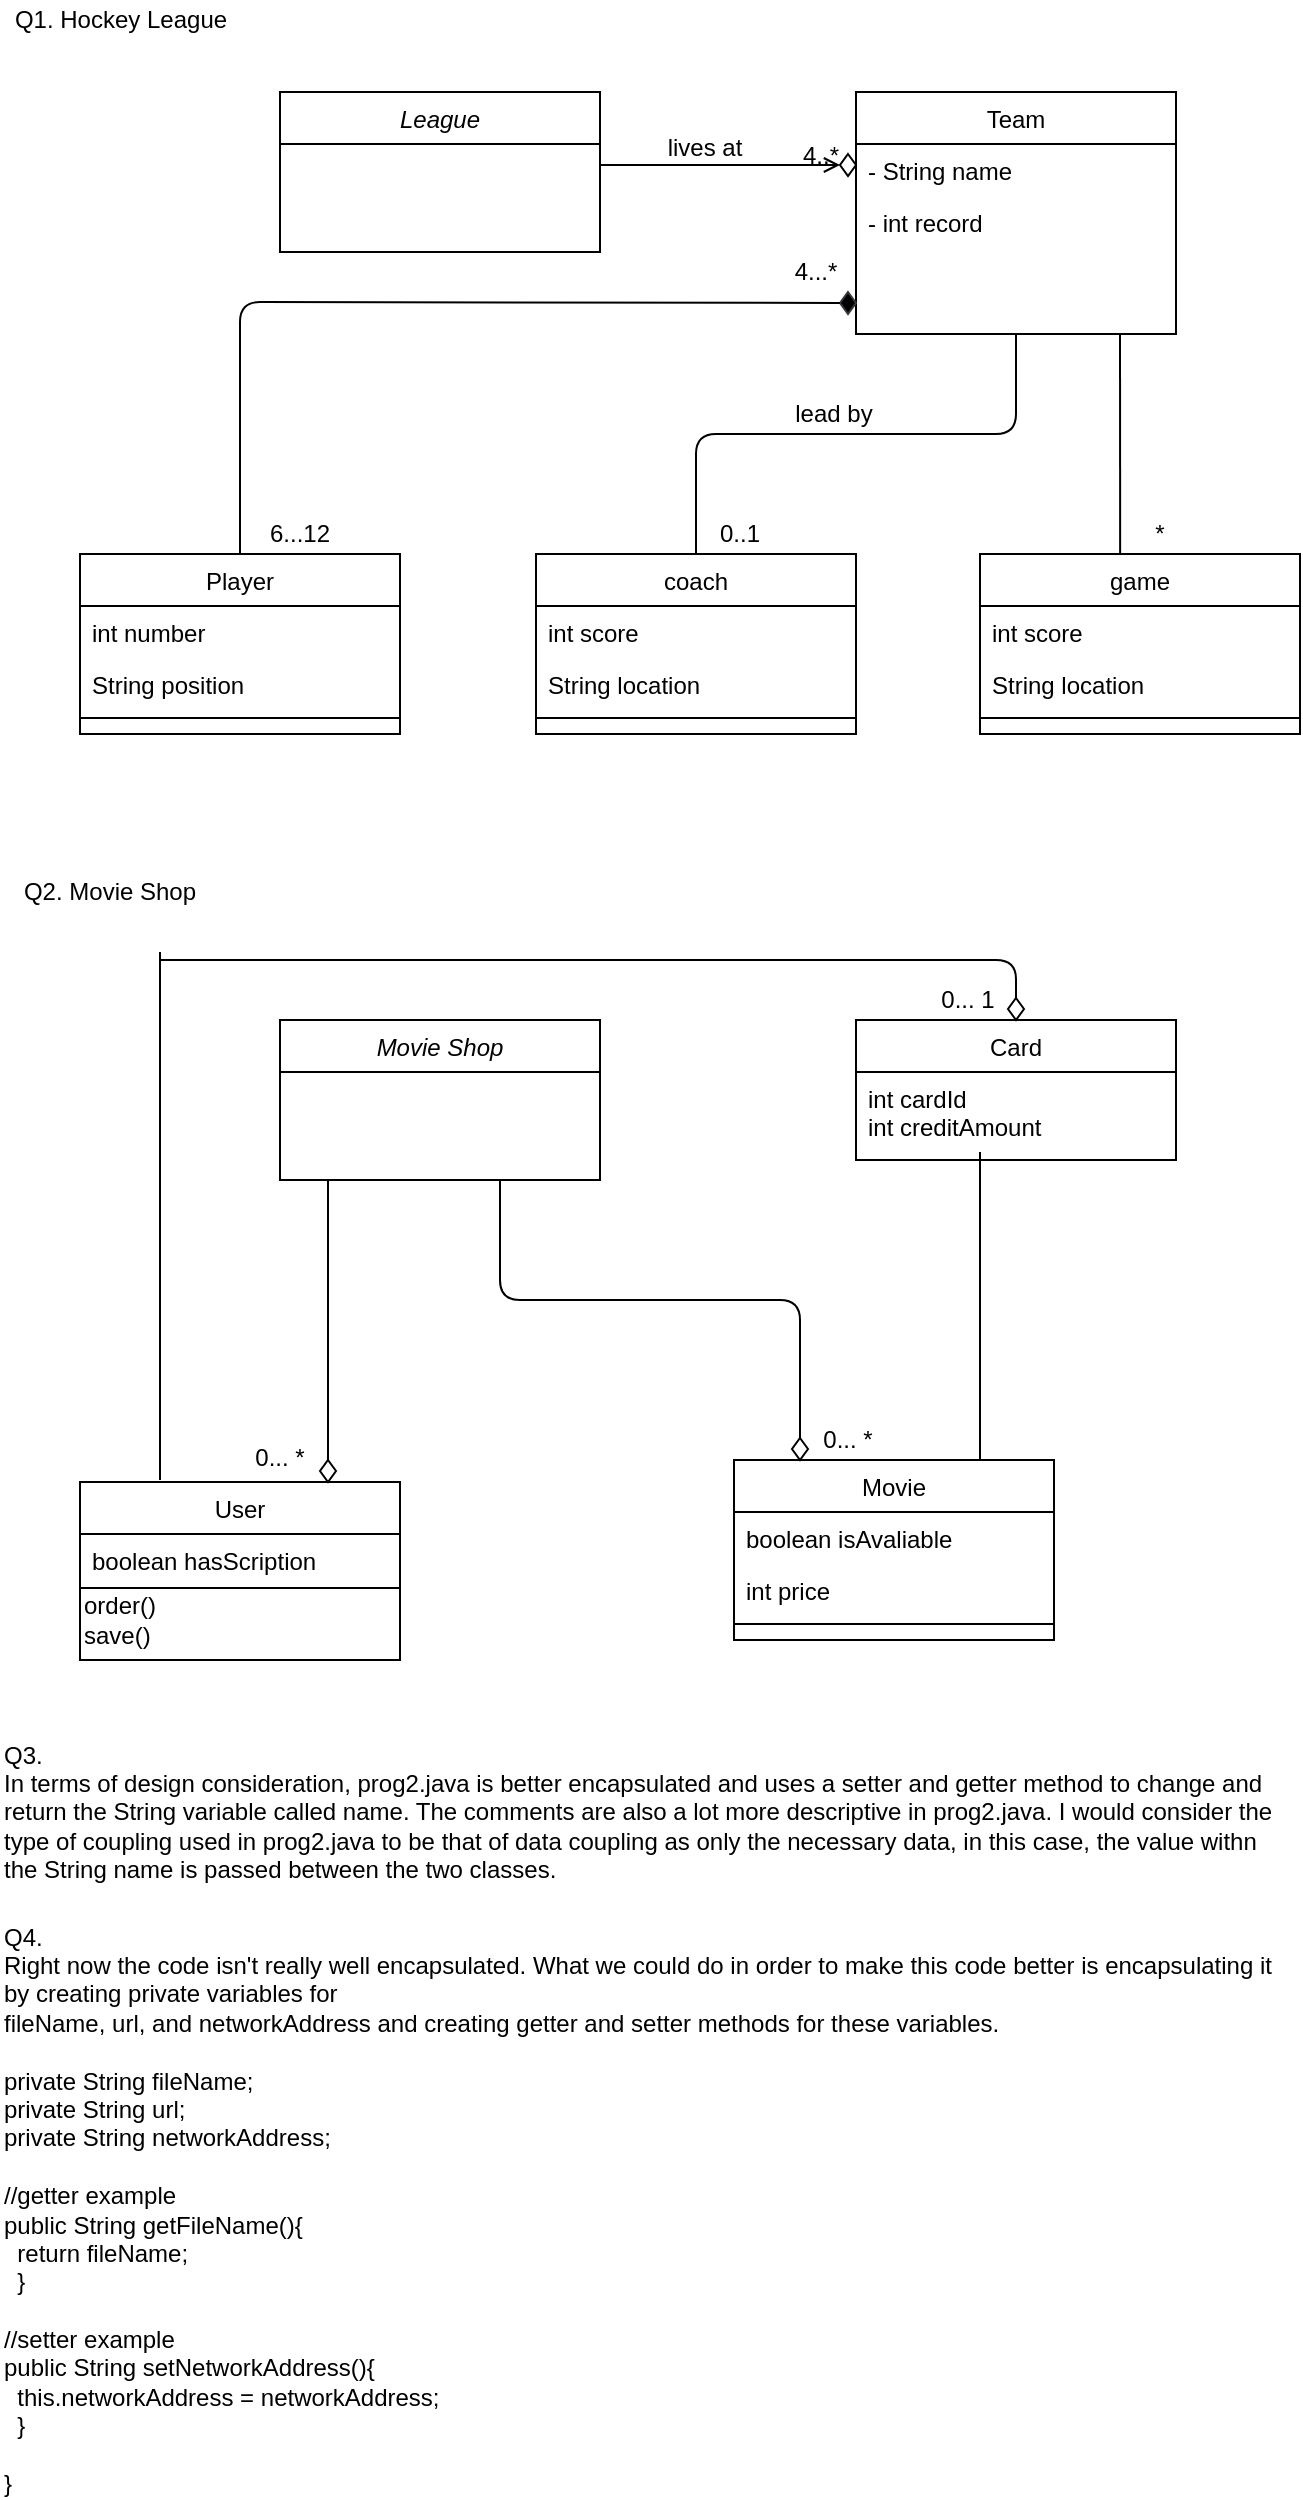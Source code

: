 <mxfile version="12.6.6" type="google"><diagram id="C5RBs43oDa-KdzZeNtuy" name="Page-1"><mxGraphModel dx="782" dy="458" grid="1" gridSize="10" guides="1" tooltips="1" connect="1" arrows="1" fold="1" page="1" pageScale="1" pageWidth="827" pageHeight="1169" math="0" shadow="0"><root><mxCell id="WIyWlLk6GJQsqaUBKTNV-0"/><mxCell id="WIyWlLk6GJQsqaUBKTNV-1" parent="WIyWlLk6GJQsqaUBKTNV-0"/><mxCell id="zkfFHV4jXpPFQw0GAbJ--0" value="League" style="swimlane;fontStyle=2;align=center;verticalAlign=top;childLayout=stackLayout;horizontal=1;startSize=26;horizontalStack=0;resizeParent=1;resizeLast=0;collapsible=1;marginBottom=0;rounded=0;shadow=0;strokeWidth=1;" parent="WIyWlLk6GJQsqaUBKTNV-1" vertex="1"><mxGeometry x="220" y="90" width="160" height="80" as="geometry"><mxRectangle x="230" y="140" width="160" height="26" as="alternateBounds"/></mxGeometry></mxCell><mxCell id="zkfFHV4jXpPFQw0GAbJ--6" value="Player" style="swimlane;fontStyle=0;align=center;verticalAlign=top;childLayout=stackLayout;horizontal=1;startSize=26;horizontalStack=0;resizeParent=1;resizeLast=0;collapsible=1;marginBottom=0;rounded=0;shadow=0;strokeWidth=1;" parent="WIyWlLk6GJQsqaUBKTNV-1" vertex="1"><mxGeometry x="120" y="321" width="160" height="90" as="geometry"><mxRectangle x="130" y="380" width="160" height="26" as="alternateBounds"/></mxGeometry></mxCell><mxCell id="zkfFHV4jXpPFQw0GAbJ--7" value="int number" style="text;align=left;verticalAlign=top;spacingLeft=4;spacingRight=4;overflow=hidden;rotatable=0;points=[[0,0.5],[1,0.5]];portConstraint=eastwest;" parent="zkfFHV4jXpPFQw0GAbJ--6" vertex="1"><mxGeometry y="26" width="160" height="26" as="geometry"/></mxCell><mxCell id="zkfFHV4jXpPFQw0GAbJ--8" value="String position" style="text;align=left;verticalAlign=top;spacingLeft=4;spacingRight=4;overflow=hidden;rotatable=0;points=[[0,0.5],[1,0.5]];portConstraint=eastwest;rounded=0;shadow=0;html=0;" parent="zkfFHV4jXpPFQw0GAbJ--6" vertex="1"><mxGeometry y="52" width="160" height="26" as="geometry"/></mxCell><mxCell id="zkfFHV4jXpPFQw0GAbJ--9" value="" style="line;html=1;strokeWidth=1;align=left;verticalAlign=middle;spacingTop=-1;spacingLeft=3;spacingRight=3;rotatable=0;labelPosition=right;points=[];portConstraint=eastwest;" parent="zkfFHV4jXpPFQw0GAbJ--6" vertex="1"><mxGeometry y="78" width="160" height="8" as="geometry"/></mxCell><mxCell id="zkfFHV4jXpPFQw0GAbJ--17" value="Team" style="swimlane;fontStyle=0;align=center;verticalAlign=top;childLayout=stackLayout;horizontal=1;startSize=26;horizontalStack=0;resizeParent=1;resizeLast=0;collapsible=1;marginBottom=0;rounded=0;shadow=0;strokeWidth=1;" parent="WIyWlLk6GJQsqaUBKTNV-1" vertex="1"><mxGeometry x="508" y="90" width="160" height="121" as="geometry"><mxRectangle x="550" y="140" width="160" height="26" as="alternateBounds"/></mxGeometry></mxCell><mxCell id="zkfFHV4jXpPFQw0GAbJ--18" value="- String name" style="text;align=left;verticalAlign=top;spacingLeft=4;spacingRight=4;overflow=hidden;rotatable=0;points=[[0,0.5],[1,0.5]];portConstraint=eastwest;" parent="zkfFHV4jXpPFQw0GAbJ--17" vertex="1"><mxGeometry y="26" width="160" height="26" as="geometry"/></mxCell><mxCell id="zkfFHV4jXpPFQw0GAbJ--20" value="- int record" style="text;align=left;verticalAlign=top;spacingLeft=4;spacingRight=4;overflow=hidden;rotatable=0;points=[[0,0.5],[1,0.5]];portConstraint=eastwest;rounded=0;shadow=0;html=0;" parent="zkfFHV4jXpPFQw0GAbJ--17" vertex="1"><mxGeometry y="52" width="160" height="26" as="geometry"/></mxCell><mxCell id="zkfFHV4jXpPFQw0GAbJ--26" value="" style="endArrow=open;shadow=0;strokeWidth=1;strokeColor=#000000;rounded=0;endFill=1;edgeStyle=elbowEdgeStyle;elbow=vertical;" parent="WIyWlLk6GJQsqaUBKTNV-1" source="CR5JRwEd71nz9dN_-yBl-24" target="zkfFHV4jXpPFQw0GAbJ--17" edge="1"><mxGeometry x="0.5" y="41" relative="1" as="geometry"><mxPoint x="380" y="153" as="sourcePoint"/><mxPoint x="540" y="153" as="targetPoint"/><mxPoint x="-40" y="32" as="offset"/></mxGeometry></mxCell><mxCell id="zkfFHV4jXpPFQw0GAbJ--27" value="" style="resizable=0;align=left;verticalAlign=bottom;labelBackgroundColor=none;fontSize=12;" parent="zkfFHV4jXpPFQw0GAbJ--26" connectable="0" vertex="1"><mxGeometry x="-1" relative="1" as="geometry"><mxPoint y="4" as="offset"/></mxGeometry></mxCell><mxCell id="zkfFHV4jXpPFQw0GAbJ--28" value="4..*" style="resizable=0;align=right;verticalAlign=bottom;labelBackgroundColor=none;fontSize=12;" parent="zkfFHV4jXpPFQw0GAbJ--26" connectable="0" vertex="1"><mxGeometry x="1" relative="1" as="geometry"><mxPoint x="-7" y="4" as="offset"/></mxGeometry></mxCell><mxCell id="CR5JRwEd71nz9dN_-yBl-5" value="coach" style="swimlane;fontStyle=0;align=center;verticalAlign=top;childLayout=stackLayout;horizontal=1;startSize=26;horizontalStack=0;resizeParent=1;resizeLast=0;collapsible=1;marginBottom=0;rounded=0;shadow=0;strokeWidth=1;" parent="WIyWlLk6GJQsqaUBKTNV-1" vertex="1"><mxGeometry x="348" y="321" width="160" height="90" as="geometry"><mxRectangle x="130" y="380" width="160" height="26" as="alternateBounds"/></mxGeometry></mxCell><mxCell id="CR5JRwEd71nz9dN_-yBl-6" value="int score" style="text;align=left;verticalAlign=top;spacingLeft=4;spacingRight=4;overflow=hidden;rotatable=0;points=[[0,0.5],[1,0.5]];portConstraint=eastwest;" parent="CR5JRwEd71nz9dN_-yBl-5" vertex="1"><mxGeometry y="26" width="160" height="26" as="geometry"/></mxCell><mxCell id="CR5JRwEd71nz9dN_-yBl-7" value="String location" style="text;align=left;verticalAlign=top;spacingLeft=4;spacingRight=4;overflow=hidden;rotatable=0;points=[[0,0.5],[1,0.5]];portConstraint=eastwest;rounded=0;shadow=0;html=0;" parent="CR5JRwEd71nz9dN_-yBl-5" vertex="1"><mxGeometry y="52" width="160" height="26" as="geometry"/></mxCell><mxCell id="CR5JRwEd71nz9dN_-yBl-8" value="" style="line;html=1;strokeWidth=1;align=left;verticalAlign=middle;spacingTop=-1;spacingLeft=3;spacingRight=3;rotatable=0;labelPosition=right;points=[];portConstraint=eastwest;" parent="CR5JRwEd71nz9dN_-yBl-5" vertex="1"><mxGeometry y="78" width="160" height="8" as="geometry"/></mxCell><mxCell id="CR5JRwEd71nz9dN_-yBl-9" value="game" style="swimlane;fontStyle=0;align=center;verticalAlign=top;childLayout=stackLayout;horizontal=1;startSize=26;horizontalStack=0;resizeParent=1;resizeLast=0;collapsible=1;marginBottom=0;rounded=0;shadow=0;strokeWidth=1;" parent="WIyWlLk6GJQsqaUBKTNV-1" vertex="1"><mxGeometry x="570" y="321" width="160" height="90" as="geometry"><mxRectangle x="130" y="380" width="160" height="26" as="alternateBounds"/></mxGeometry></mxCell><mxCell id="CR5JRwEd71nz9dN_-yBl-10" value="int score" style="text;align=left;verticalAlign=top;spacingLeft=4;spacingRight=4;overflow=hidden;rotatable=0;points=[[0,0.5],[1,0.5]];portConstraint=eastwest;" parent="CR5JRwEd71nz9dN_-yBl-9" vertex="1"><mxGeometry y="26" width="160" height="26" as="geometry"/></mxCell><mxCell id="CR5JRwEd71nz9dN_-yBl-11" value="String location" style="text;align=left;verticalAlign=top;spacingLeft=4;spacingRight=4;overflow=hidden;rotatable=0;points=[[0,0.5],[1,0.5]];portConstraint=eastwest;rounded=0;shadow=0;html=0;" parent="CR5JRwEd71nz9dN_-yBl-9" vertex="1"><mxGeometry y="52" width="160" height="26" as="geometry"/></mxCell><mxCell id="CR5JRwEd71nz9dN_-yBl-12" value="" style="line;html=1;strokeWidth=1;align=left;verticalAlign=middle;spacingTop=-1;spacingLeft=3;spacingRight=3;rotatable=0;labelPosition=right;points=[];portConstraint=eastwest;" parent="CR5JRwEd71nz9dN_-yBl-9" vertex="1"><mxGeometry y="78" width="160" height="8" as="geometry"/></mxCell><mxCell id="CR5JRwEd71nz9dN_-yBl-15" value="Q1. Hockey League" style="text;html=1;align=center;verticalAlign=middle;resizable=0;points=[];autosize=1;" parent="WIyWlLk6GJQsqaUBKTNV-1" vertex="1"><mxGeometry x="80" y="44" width="120" height="20" as="geometry"/></mxCell><mxCell id="CR5JRwEd71nz9dN_-yBl-18" value="" style="endArrow=none;html=1;exitX=0.438;exitY=0;exitDx=0;exitDy=0;exitPerimeter=0;" parent="WIyWlLk6GJQsqaUBKTNV-1" source="CR5JRwEd71nz9dN_-yBl-9" edge="1"><mxGeometry width="50" height="50" relative="1" as="geometry"><mxPoint x="640" y="311" as="sourcePoint"/><mxPoint x="640" y="211" as="targetPoint"/></mxGeometry></mxCell><mxCell id="CR5JRwEd71nz9dN_-yBl-19" value="" style="endArrow=none;html=1;exitX=0.5;exitY=0;exitDx=0;exitDy=0;entryX=0.5;entryY=1;entryDx=0;entryDy=0;" parent="WIyWlLk6GJQsqaUBKTNV-1" source="CR5JRwEd71nz9dN_-yBl-5" target="zkfFHV4jXpPFQw0GAbJ--17" edge="1"><mxGeometry width="50" height="50" relative="1" as="geometry"><mxPoint x="400" y="321" as="sourcePoint"/><mxPoint x="428" y="281" as="targetPoint"/><Array as="points"><mxPoint x="428" y="261"/><mxPoint x="588" y="261"/></Array></mxGeometry></mxCell><mxCell id="CR5JRwEd71nz9dN_-yBl-20" value="6...12" style="text;html=1;strokeColor=none;fillColor=none;align=center;verticalAlign=middle;whiteSpace=wrap;rounded=0;" parent="WIyWlLk6GJQsqaUBKTNV-1" vertex="1"><mxGeometry x="210" y="301" width="40" height="20" as="geometry"/></mxCell><mxCell id="CR5JRwEd71nz9dN_-yBl-21" value="0..1" style="text;html=1;strokeColor=none;fillColor=none;align=center;verticalAlign=middle;whiteSpace=wrap;rounded=0;" parent="WIyWlLk6GJQsqaUBKTNV-1" vertex="1"><mxGeometry x="430" y="301" width="40" height="20" as="geometry"/></mxCell><mxCell id="CR5JRwEd71nz9dN_-yBl-22" value="*" style="text;html=1;strokeColor=none;fillColor=none;align=center;verticalAlign=middle;whiteSpace=wrap;rounded=0;" parent="WIyWlLk6GJQsqaUBKTNV-1" vertex="1"><mxGeometry x="640" y="301" width="40" height="20" as="geometry"/></mxCell><mxCell id="CR5JRwEd71nz9dN_-yBl-23" value="4...*" style="text;html=1;strokeColor=none;fillColor=none;align=center;verticalAlign=middle;whiteSpace=wrap;rounded=0;" parent="WIyWlLk6GJQsqaUBKTNV-1" vertex="1"><mxGeometry x="468" y="170" width="40" height="20" as="geometry"/></mxCell><mxCell id="CR5JRwEd71nz9dN_-yBl-24" value="" style="rhombus;whiteSpace=wrap;html=1;" parent="WIyWlLk6GJQsqaUBKTNV-1" vertex="1"><mxGeometry x="500" y="121" width="8" height="11" as="geometry"/></mxCell><mxCell id="CR5JRwEd71nz9dN_-yBl-25" value="" style="endArrow=open;shadow=0;strokeWidth=1;strokeColor=#000000;rounded=0;endFill=1;edgeStyle=elbowEdgeStyle;elbow=vertical;" parent="WIyWlLk6GJQsqaUBKTNV-1" source="zkfFHV4jXpPFQw0GAbJ--0" target="CR5JRwEd71nz9dN_-yBl-24" edge="1"><mxGeometry x="0.5" y="41" relative="1" as="geometry"><mxPoint x="380" y="130" as="sourcePoint"/><mxPoint x="508" y="130" as="targetPoint"/><mxPoint x="-40" y="32" as="offset"/></mxGeometry></mxCell><mxCell id="CR5JRwEd71nz9dN_-yBl-26" value="" style="resizable=0;align=left;verticalAlign=bottom;labelBackgroundColor=none;fontSize=12;" parent="CR5JRwEd71nz9dN_-yBl-25" connectable="0" vertex="1"><mxGeometry x="-1" relative="1" as="geometry"><mxPoint y="4" as="offset"/></mxGeometry></mxCell><mxCell id="CR5JRwEd71nz9dN_-yBl-28" value="lives at" style="text;html=1;resizable=0;points=[];;align=center;verticalAlign=middle;labelBackgroundColor=none;rounded=0;shadow=0;strokeWidth=1;fontSize=12;" parent="CR5JRwEd71nz9dN_-yBl-25" vertex="1" connectable="0"><mxGeometry x="0.5" y="49" relative="1" as="geometry"><mxPoint x="-38" y="40" as="offset"/></mxGeometry></mxCell><mxCell id="CR5JRwEd71nz9dN_-yBl-32" value="" style="rhombus;whiteSpace=wrap;html=1;fillColor=#000000;strokeColor=#36393d;" parent="WIyWlLk6GJQsqaUBKTNV-1" vertex="1"><mxGeometry x="500" y="190" width="8" height="11" as="geometry"/></mxCell><mxCell id="CR5JRwEd71nz9dN_-yBl-33" value="" style="endArrow=none;html=1;exitX=0.5;exitY=0;exitDx=0;exitDy=0;" parent="WIyWlLk6GJQsqaUBKTNV-1" source="zkfFHV4jXpPFQw0GAbJ--6" target="CR5JRwEd71nz9dN_-yBl-32" edge="1"><mxGeometry width="50" height="50" relative="1" as="geometry"><mxPoint x="200" y="321" as="sourcePoint"/><mxPoint x="510" y="191" as="targetPoint"/><Array as="points"><mxPoint x="200" y="195"/></Array></mxGeometry></mxCell><mxCell id="CR5JRwEd71nz9dN_-yBl-35" value="lead by" style="text;html=1;strokeColor=none;fillColor=none;align=center;verticalAlign=middle;whiteSpace=wrap;rounded=0;" parent="WIyWlLk6GJQsqaUBKTNV-1" vertex="1"><mxGeometry x="470" y="241" width="54" height="20" as="geometry"/></mxCell><mxCell id="CR5JRwEd71nz9dN_-yBl-36" value="Q2. Movie Shop" style="text;html=1;strokeColor=none;fillColor=none;align=center;verticalAlign=middle;whiteSpace=wrap;rounded=0;" parent="WIyWlLk6GJQsqaUBKTNV-1" vertex="1"><mxGeometry x="80" y="480" width="110" height="20" as="geometry"/></mxCell><mxCell id="CR5JRwEd71nz9dN_-yBl-38" value="Movie Shop" style="swimlane;fontStyle=2;align=center;verticalAlign=top;childLayout=stackLayout;horizontal=1;startSize=26;horizontalStack=0;resizeParent=1;resizeLast=0;collapsible=1;marginBottom=0;rounded=0;shadow=0;strokeWidth=1;" parent="WIyWlLk6GJQsqaUBKTNV-1" vertex="1"><mxGeometry x="220" y="554" width="160" height="80" as="geometry"><mxRectangle x="230" y="140" width="160" height="26" as="alternateBounds"/></mxGeometry></mxCell><mxCell id="CR5JRwEd71nz9dN_-yBl-39" value="User" style="swimlane;fontStyle=0;align=center;verticalAlign=top;childLayout=stackLayout;horizontal=1;startSize=26;horizontalStack=0;resizeParent=1;resizeLast=0;collapsible=1;marginBottom=0;rounded=0;shadow=0;strokeWidth=1;" parent="WIyWlLk6GJQsqaUBKTNV-1" vertex="1"><mxGeometry x="120" y="785" width="160" height="89" as="geometry"><mxRectangle x="130" y="380" width="160" height="26" as="alternateBounds"/></mxGeometry></mxCell><mxCell id="CR5JRwEd71nz9dN_-yBl-40" value="boolean hasScription" style="text;align=left;verticalAlign=top;spacingLeft=4;spacingRight=4;overflow=hidden;rotatable=0;points=[[0,0.5],[1,0.5]];portConstraint=eastwest;" parent="CR5JRwEd71nz9dN_-yBl-39" vertex="1"><mxGeometry y="26" width="160" height="26" as="geometry"/></mxCell><mxCell id="CR5JRwEd71nz9dN_-yBl-42" value="" style="line;html=1;strokeWidth=1;align=left;verticalAlign=middle;spacingTop=-1;spacingLeft=3;spacingRight=3;rotatable=0;labelPosition=right;points=[];portConstraint=eastwest;" parent="CR5JRwEd71nz9dN_-yBl-39" vertex="1"><mxGeometry y="52" width="160" height="2" as="geometry"/></mxCell><mxCell id="spxQmDOwz5p1bi9dm0n3-25" value="order()&lt;br&gt;save()" style="text;html=1;strokeColor=none;fillColor=none;align=left;verticalAlign=middle;whiteSpace=wrap;rounded=0;" parent="CR5JRwEd71nz9dN_-yBl-39" vertex="1"><mxGeometry y="54" width="160" height="30" as="geometry"/></mxCell><mxCell id="CR5JRwEd71nz9dN_-yBl-43" value="Card" style="swimlane;fontStyle=0;align=center;verticalAlign=top;childLayout=stackLayout;horizontal=1;startSize=26;horizontalStack=0;resizeParent=1;resizeLast=0;collapsible=1;marginBottom=0;rounded=0;shadow=0;strokeWidth=1;" parent="WIyWlLk6GJQsqaUBKTNV-1" vertex="1"><mxGeometry x="508" y="554" width="160" height="70" as="geometry"><mxRectangle x="550" y="140" width="160" height="26" as="alternateBounds"/></mxGeometry></mxCell><mxCell id="CR5JRwEd71nz9dN_-yBl-44" value="int cardId&#10;int creditAmount" style="text;align=left;verticalAlign=top;spacingLeft=4;spacingRight=4;overflow=hidden;rotatable=0;points=[[0,0.5],[1,0.5]];portConstraint=eastwest;" parent="CR5JRwEd71nz9dN_-yBl-43" vertex="1"><mxGeometry y="26" width="160" height="34" as="geometry"/></mxCell><mxCell id="CR5JRwEd71nz9dN_-yBl-53" value="Movie" style="swimlane;fontStyle=0;align=center;verticalAlign=top;childLayout=stackLayout;horizontal=1;startSize=26;horizontalStack=0;resizeParent=1;resizeLast=0;collapsible=1;marginBottom=0;rounded=0;shadow=0;strokeWidth=1;" parent="WIyWlLk6GJQsqaUBKTNV-1" vertex="1"><mxGeometry x="447" y="774" width="160" height="90" as="geometry"><mxRectangle x="130" y="380" width="160" height="26" as="alternateBounds"/></mxGeometry></mxCell><mxCell id="CR5JRwEd71nz9dN_-yBl-54" value="boolean isAvaliable" style="text;align=left;verticalAlign=top;spacingLeft=4;spacingRight=4;overflow=hidden;rotatable=0;points=[[0,0.5],[1,0.5]];portConstraint=eastwest;" parent="CR5JRwEd71nz9dN_-yBl-53" vertex="1"><mxGeometry y="26" width="160" height="26" as="geometry"/></mxCell><mxCell id="CR5JRwEd71nz9dN_-yBl-55" value="int price" style="text;align=left;verticalAlign=top;spacingLeft=4;spacingRight=4;overflow=hidden;rotatable=0;points=[[0,0.5],[1,0.5]];portConstraint=eastwest;rounded=0;shadow=0;html=0;" parent="CR5JRwEd71nz9dN_-yBl-53" vertex="1"><mxGeometry y="52" width="160" height="26" as="geometry"/></mxCell><mxCell id="CR5JRwEd71nz9dN_-yBl-56" value="" style="line;html=1;strokeWidth=1;align=left;verticalAlign=middle;spacingTop=-1;spacingLeft=3;spacingRight=3;rotatable=0;labelPosition=right;points=[];portConstraint=eastwest;" parent="CR5JRwEd71nz9dN_-yBl-53" vertex="1"><mxGeometry y="78" width="160" height="8" as="geometry"/></mxCell><mxCell id="spxQmDOwz5p1bi9dm0n3-12" value="" style="rhombus;whiteSpace=wrap;html=1;" parent="WIyWlLk6GJQsqaUBKTNV-1" vertex="1"><mxGeometry x="240" y="774" width="8" height="11" as="geometry"/></mxCell><mxCell id="spxQmDOwz5p1bi9dm0n3-13" value="" style="endArrow=none;html=1;exitX=0.5;exitY=0;exitDx=0;exitDy=0;" parent="WIyWlLk6GJQsqaUBKTNV-1" source="spxQmDOwz5p1bi9dm0n3-12" edge="1"><mxGeometry width="50" height="50" relative="1" as="geometry"><mxPoint x="250" y="764" as="sourcePoint"/><mxPoint x="244" y="634" as="targetPoint"/></mxGeometry></mxCell><mxCell id="spxQmDOwz5p1bi9dm0n3-14" value="" style="endArrow=none;html=1;" parent="WIyWlLk6GJQsqaUBKTNV-1" edge="1"><mxGeometry width="50" height="50" relative="1" as="geometry"><mxPoint x="160" y="784" as="sourcePoint"/><mxPoint x="160" y="520" as="targetPoint"/></mxGeometry></mxCell><mxCell id="spxQmDOwz5p1bi9dm0n3-16" value="" style="rhombus;whiteSpace=wrap;html=1;" parent="WIyWlLk6GJQsqaUBKTNV-1" vertex="1"><mxGeometry x="584" y="543" width="8" height="11" as="geometry"/></mxCell><mxCell id="spxQmDOwz5p1bi9dm0n3-17" value="" style="endArrow=none;html=1;entryX=0.5;entryY=0;entryDx=0;entryDy=0;" parent="WIyWlLk6GJQsqaUBKTNV-1" target="spxQmDOwz5p1bi9dm0n3-16" edge="1"><mxGeometry width="50" height="50" relative="1" as="geometry"><mxPoint x="160" y="524" as="sourcePoint"/><mxPoint x="588" y="554" as="targetPoint"/><Array as="points"><mxPoint x="588" y="524"/></Array></mxGeometry></mxCell><mxCell id="spxQmDOwz5p1bi9dm0n3-19" value="" style="rhombus;whiteSpace=wrap;html=1;" parent="WIyWlLk6GJQsqaUBKTNV-1" vertex="1"><mxGeometry x="476" y="763" width="8" height="11" as="geometry"/></mxCell><mxCell id="spxQmDOwz5p1bi9dm0n3-20" value="" style="endArrow=none;html=1;exitX=0.5;exitY=0;exitDx=0;exitDy=0;" parent="WIyWlLk6GJQsqaUBKTNV-1" source="spxQmDOwz5p1bi9dm0n3-19" edge="1"><mxGeometry width="50" height="50" relative="1" as="geometry"><mxPoint x="450" y="734" as="sourcePoint"/><mxPoint x="330" y="634" as="targetPoint"/><Array as="points"><mxPoint x="480" y="694"/><mxPoint x="330" y="694"/></Array></mxGeometry></mxCell><mxCell id="spxQmDOwz5p1bi9dm0n3-32" value="Q3. &lt;br&gt;In terms of design consideration, prog2.java is better encapsulated and uses a setter and getter method to change and return the String variable called name. The comments are also a lot more descriptive in prog2.java. I would consider the type of coupling used in prog2.java to be that of data coupling as only the necessary data, in this case, the value withn the String name is passed between the two classes.&amp;nbsp;" style="text;html=1;strokeColor=none;fillColor=none;align=left;verticalAlign=middle;whiteSpace=wrap;rounded=0;" parent="WIyWlLk6GJQsqaUBKTNV-1" vertex="1"><mxGeometry x="80" y="890" width="640" height="120" as="geometry"/></mxCell><mxCell id="spxQmDOwz5p1bi9dm0n3-33" value="0... *" style="text;html=1;strokeColor=none;fillColor=none;align=center;verticalAlign=middle;whiteSpace=wrap;rounded=0;" parent="WIyWlLk6GJQsqaUBKTNV-1" vertex="1"><mxGeometry x="200" y="763" width="40" height="20" as="geometry"/></mxCell><mxCell id="spxQmDOwz5p1bi9dm0n3-34" value="0... 1" style="text;html=1;strokeColor=none;fillColor=none;align=center;verticalAlign=middle;whiteSpace=wrap;rounded=0;" parent="WIyWlLk6GJQsqaUBKTNV-1" vertex="1"><mxGeometry x="544" y="534" width="40" height="20" as="geometry"/></mxCell><mxCell id="spxQmDOwz5p1bi9dm0n3-35" value="0... *" style="text;html=1;strokeColor=none;fillColor=none;align=center;verticalAlign=middle;whiteSpace=wrap;rounded=0;" parent="WIyWlLk6GJQsqaUBKTNV-1" vertex="1"><mxGeometry x="484" y="754" width="40" height="20" as="geometry"/></mxCell><mxCell id="spxQmDOwz5p1bi9dm0n3-36" value="&lt;div&gt;&lt;span&gt;Q4.&lt;/span&gt;&lt;/div&gt;&lt;div&gt;&lt;span&gt;Right now the code isn't really well encapsulated. What we could do in order to make this code better is encapsulating it by creating private variables for&amp;nbsp;&lt;/span&gt;&lt;/div&gt;fileName, url, and networkAddress and&lt;span&gt;&amp;nbsp;creating getter and setter methods for these variables.&lt;br&gt;&lt;/span&gt;&lt;br&gt;private String fileName;&lt;br&gt;private String url;&lt;br&gt;private String networkAddress;&lt;br&gt;&lt;br&gt;//getter example&lt;br&gt;public String getFileName(){&lt;br&gt;&amp;nbsp; return fileName;&lt;br&gt;&amp;nbsp; }&lt;br&gt;&lt;br&gt;//setter example&lt;br&gt;public String setNetworkAddress(){&lt;br&gt;&amp;nbsp; this.networkAddress&amp;nbsp;= networkAddress;&lt;br&gt;&amp;nbsp; }&lt;br&gt;&lt;br&gt;}" style="text;html=1;strokeColor=none;fillColor=none;align=left;verticalAlign=middle;whiteSpace=wrap;rounded=0;" parent="WIyWlLk6GJQsqaUBKTNV-1" vertex="1"><mxGeometry x="80" y="1009" width="640" height="280" as="geometry"/></mxCell><mxCell id="LPz-cNw_Rl30Ys2H5gi7-13" value="" style="endArrow=none;html=1;" edge="1" parent="WIyWlLk6GJQsqaUBKTNV-1"><mxGeometry width="50" height="50" relative="1" as="geometry"><mxPoint x="570" y="774" as="sourcePoint"/><mxPoint x="570" y="620" as="targetPoint"/></mxGeometry></mxCell></root></mxGraphModel></diagram></mxfile>